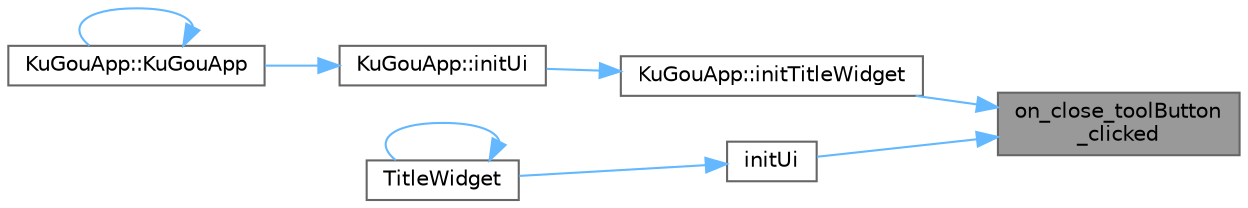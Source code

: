 digraph "on_close_toolButton_clicked"
{
 // LATEX_PDF_SIZE
  bgcolor="transparent";
  edge [fontname=Helvetica,fontsize=10,labelfontname=Helvetica,labelfontsize=10];
  node [fontname=Helvetica,fontsize=10,shape=box,height=0.2,width=0.4];
  rankdir="RL";
  Node1 [id="Node000001",label="on_close_toolButton\l_clicked",height=0.2,width=0.4,color="gray40", fillcolor="grey60", style="filled", fontcolor="black",tooltip="关闭按钮点击事件，显示退出对话框"];
  Node1 -> Node2 [id="edge1_Node000001_Node000002",dir="back",color="steelblue1",style="solid",tooltip=" "];
  Node2 [id="Node000002",label="KuGouApp::initTitleWidget",height=0.2,width=0.4,color="grey40", fillcolor="white", style="filled",URL="$class_ku_gou_app.html#a94fc5073f204939937996ae86cd18b18",tooltip="初始化标题栏"];
  Node2 -> Node3 [id="edge2_Node000002_Node000003",dir="back",color="steelblue1",style="solid",tooltip=" "];
  Node3 [id="Node000003",label="KuGouApp::initUi",height=0.2,width=0.4,color="grey40", fillcolor="white", style="filled",URL="$class_ku_gou_app.html#afba6e95967cc3eb25fd518f7bde6ec04",tooltip="初始化界面"];
  Node3 -> Node4 [id="edge3_Node000003_Node000004",dir="back",color="steelblue1",style="solid",tooltip=" "];
  Node4 [id="Node000004",label="KuGouApp::KuGouApp",height=0.2,width=0.4,color="grey40", fillcolor="white", style="filled",URL="$class_ku_gou_app.html#af7467d6f774dc85cb961cd95c055f622",tooltip="构造函数"];
  Node4 -> Node4 [id="edge4_Node000004_Node000004",dir="back",color="steelblue1",style="solid",tooltip=" "];
  Node1 -> Node5 [id="edge5_Node000001_Node000005",dir="back",color="steelblue1",style="solid",tooltip=" "];
  Node5 [id="Node000005",label="initUi",height=0.2,width=0.4,color="grey40", fillcolor="white", style="filled",URL="$class_title_widget.html#afba6e95967cc3eb25fd518f7bde6ec04",tooltip="初始化界面元素"];
  Node5 -> Node6 [id="edge6_Node000005_Node000006",dir="back",color="steelblue1",style="solid",tooltip=" "];
  Node6 [id="Node000006",label="TitleWidget",height=0.2,width=0.4,color="grey40", fillcolor="white", style="filled",URL="$class_title_widget.html#a60213ec72a7b8093c5acf83bf7e359c0",tooltip="构造函数，初始化标题栏控件"];
  Node6 -> Node6 [id="edge7_Node000006_Node000006",dir="back",color="steelblue1",style="solid",tooltip=" "];
}

